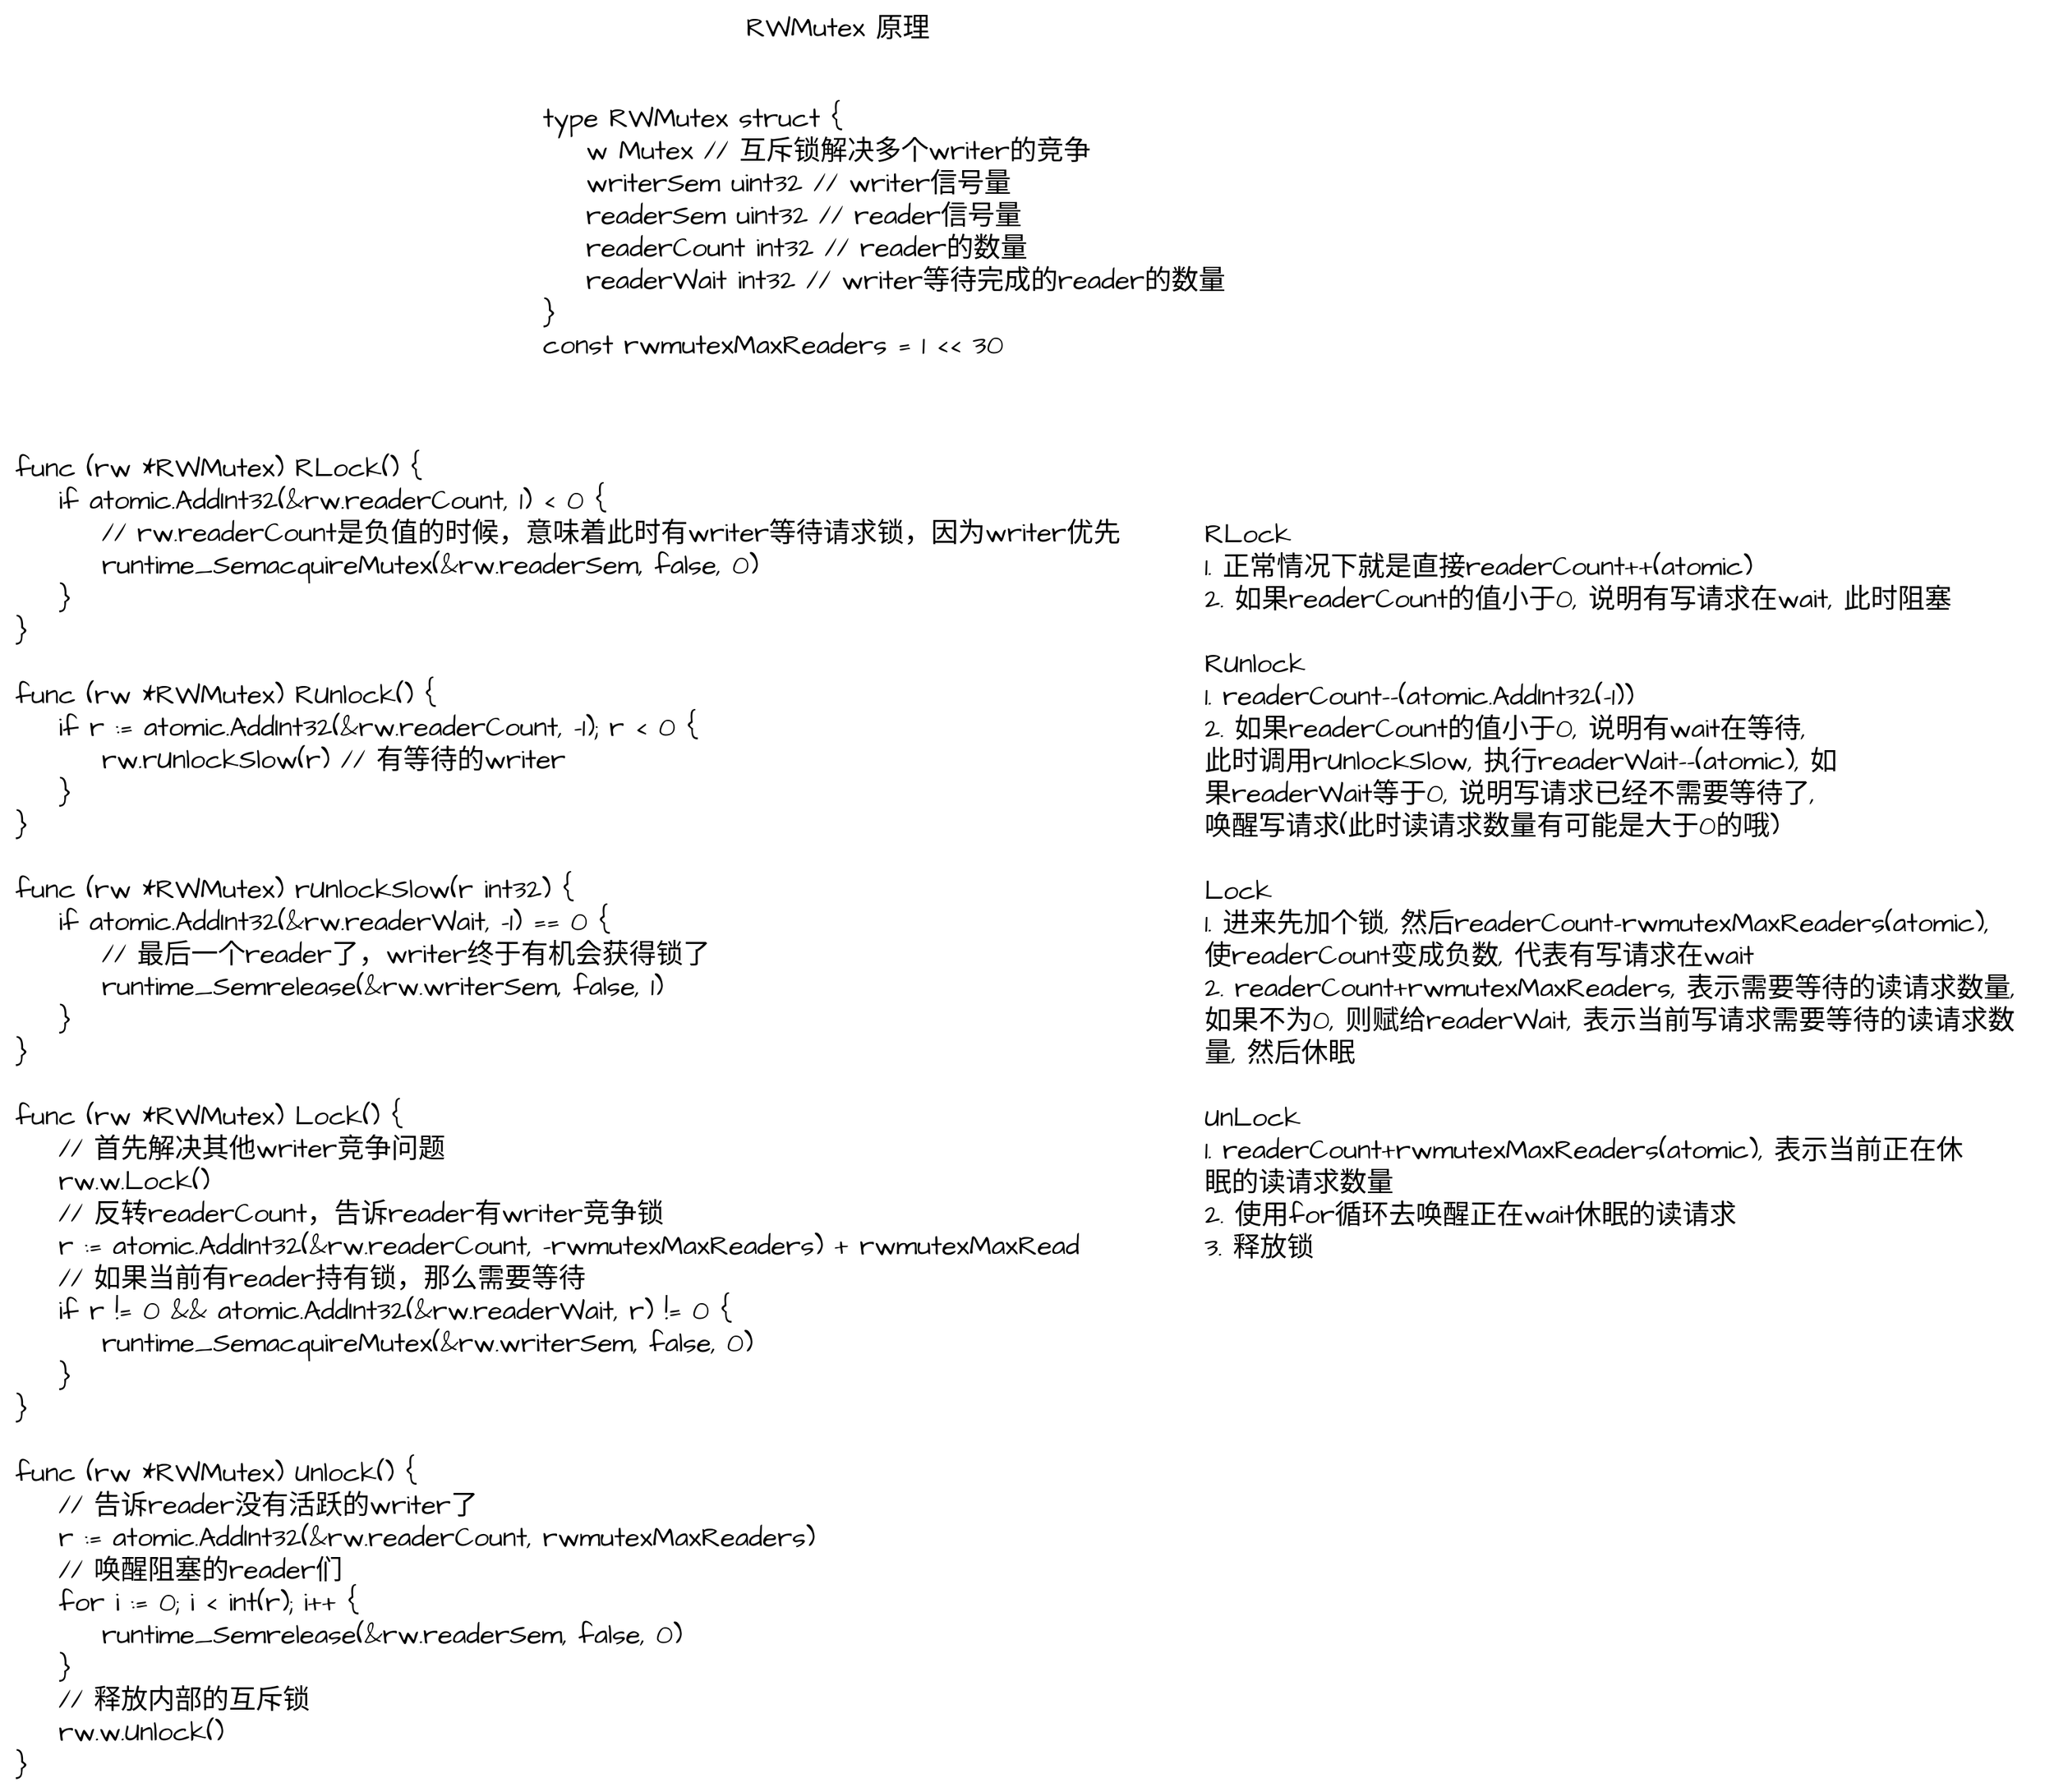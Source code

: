 <mxfile version="20.5.1" type="github">
  <diagram id="TceX393t4UuMsp8WdUJ8" name="第 1 页">
    <mxGraphModel dx="1422" dy="804" grid="1" gridSize="10" guides="1" tooltips="1" connect="1" arrows="1" fold="1" page="1" pageScale="1" pageWidth="1200" pageHeight="1920" math="0" shadow="0">
      <root>
        <mxCell id="0" />
        <mxCell id="1" parent="0" />
        <mxCell id="D6XNFb5UC1GtJaUE1ZK0-5" value="RWMutex&amp;nbsp;原理" style="text;html=1;align=center;verticalAlign=middle;resizable=0;points=[];autosize=1;strokeColor=none;fillColor=none;fontSize=20;fontFamily=Architects Daughter;sketch=1;hachureGap=4;jiggle=2;fontSource=https%3A%2F%2Ffonts.googleapis.com%2Fcss%3Ffamily%3DArchitects%2BDaughter;" vertex="1" parent="1">
          <mxGeometry x="700" y="104" width="160" height="40" as="geometry" />
        </mxCell>
        <mxCell id="D6XNFb5UC1GtJaUE1ZK0-6" value="&lt;div&gt;type RWMutex struct {&lt;/div&gt;&lt;div&gt;&amp;nbsp; &amp;nbsp; w Mutex // 互斥锁解决多个writer的竞争&lt;/div&gt;&lt;div&gt;&amp;nbsp; &amp;nbsp; writerSem uint32 // writer信号量&lt;/div&gt;&lt;div&gt;&amp;nbsp; &amp;nbsp; readerSem uint32 // reader信号量&lt;/div&gt;&lt;div&gt;&amp;nbsp; &amp;nbsp; readerCount int32 // reader的数量&lt;/div&gt;&lt;div&gt;&amp;nbsp; &amp;nbsp; readerWait int32 // writer等待完成的reader的数量&lt;/div&gt;&lt;div&gt;}&lt;/div&gt;&lt;div&gt;const rwmutexMaxReaders = 1 &amp;lt;&amp;lt; 30&lt;/div&gt;" style="text;html=1;align=left;verticalAlign=middle;resizable=0;points=[];autosize=1;strokeColor=none;fillColor=none;fontSize=20;fontFamily=Architects Daughter;sketch=1;hachureGap=4;jiggle=2;fontSource=https%3A%2F%2Ffonts.googleapis.com%2Fcss%3Ffamily%3DArchitects%2BDaughter;" vertex="1" parent="1">
          <mxGeometry x="560" y="170" width="530" height="210" as="geometry" />
        </mxCell>
        <mxCell id="D6XNFb5UC1GtJaUE1ZK0-7" value="&lt;div&gt;RLock&lt;/div&gt;&lt;div&gt;1. 正常情况下就是直接readerCount++(atomic)&lt;/div&gt;&lt;div&gt;2. 如果readerCount的值小于0, 说明有写请求在wait, 此时阻塞&lt;/div&gt;&lt;div&gt;&lt;br&gt;&lt;/div&gt;&lt;div&gt;RUnlock&lt;/div&gt;&lt;div&gt;1. readerCount--(atomic.AddInt32(-1))&lt;/div&gt;&lt;div&gt;2. 如果readerCount的值小于0, 说明有wait在等待,&amp;nbsp;&lt;/div&gt;&lt;div&gt;此时调用rUnlockSlow, 执行readerWait--(atomic), 如&lt;/div&gt;&lt;div&gt;果readerWait等于0, 说明写请求已经不需要等待了,&amp;nbsp;&lt;/div&gt;&lt;div&gt;唤醒写请求(此时读请求数量有可能是大于0的哦)&lt;/div&gt;&lt;div&gt;&lt;br&gt;&lt;/div&gt;&lt;div&gt;Lock&lt;/div&gt;&lt;div&gt;1. 进来先加个锁, 然后readerCount-rwmutexMaxReaders(atomic),&amp;nbsp;&lt;/div&gt;&lt;div&gt;使readerCount变成负数, 代表有写请求在wait&lt;/div&gt;&lt;div&gt;2. readerCount+rwmutexMaxReaders, 表示需要等待的读请求数量,&amp;nbsp;&lt;/div&gt;&lt;div&gt;如果不为0, 则赋给readerWait, 表示当前写请求需要等待的读请求数&lt;/div&gt;&lt;div&gt;量, 然后休眠&lt;/div&gt;&lt;div&gt;&lt;br&gt;&lt;/div&gt;&lt;div&gt;UnLock&lt;/div&gt;&lt;div&gt;1. readerCount+rwmutexMaxReaders(atomic), 表示当前正在休&lt;/div&gt;&lt;div&gt;眠的读请求数量&lt;/div&gt;&lt;div&gt;2. 使用for循环去唤醒正在wait休眠的读请求&lt;/div&gt;&lt;div&gt;3. 释放锁&lt;/div&gt;&lt;div&gt;&lt;br&gt;&lt;/div&gt;" style="text;html=1;align=left;verticalAlign=middle;resizable=0;points=[];autosize=1;strokeColor=none;fillColor=none;fontSize=20;fontFamily=Architects Daughter;sketch=1;hachureGap=4;jiggle=2;fontSource=https%3A%2F%2Ffonts.googleapis.com%2Fcss%3Ffamily%3DArchitects%2BDaughter;" vertex="1" parent="1">
          <mxGeometry x="1050" y="480" width="630" height="590" as="geometry" />
        </mxCell>
        <mxCell id="D6XNFb5UC1GtJaUE1ZK0-11" value="&lt;div style=&quot;text-align: left;&quot;&gt;&lt;span style=&quot;background-color: initial;&quot;&gt;func (rw *RWMutex) RLock() {&lt;/span&gt;&lt;/div&gt;&lt;div style=&quot;text-align: left;&quot;&gt;&lt;span style=&quot;background-color: initial;&quot;&gt;&amp;nbsp; &amp;nbsp; if atomic.AddInt32(&amp;amp;rw.readerCount, 1) &amp;lt; 0 {&lt;/span&gt;&lt;/div&gt;&lt;div style=&quot;text-align: left;&quot;&gt;&lt;span style=&quot;background-color: initial;&quot;&gt;&amp;nbsp; &amp;nbsp; &amp;nbsp; &amp;nbsp; // rw.readerCount是负值的时候，意味着此时有writer等待请求锁，因为writer优先&lt;/span&gt;&lt;/div&gt;&lt;div style=&quot;text-align: left;&quot;&gt;&lt;span style=&quot;background-color: initial;&quot;&gt;&amp;nbsp; &amp;nbsp; &amp;nbsp; &amp;nbsp; runtime_SemacquireMutex(&amp;amp;rw.readerSem, false, 0)&lt;/span&gt;&lt;/div&gt;&lt;div style=&quot;text-align: left;&quot;&gt;&lt;span style=&quot;background-color: initial;&quot;&gt;&amp;nbsp; &amp;nbsp; }&lt;/span&gt;&lt;/div&gt;&lt;div style=&quot;text-align: left;&quot;&gt;&lt;span style=&quot;background-color: initial;&quot;&gt;}&lt;/span&gt;&lt;/div&gt;&lt;div style=&quot;text-align: left;&quot;&gt;&lt;span style=&quot;background-color: initial;&quot;&gt;&lt;br&gt;&lt;/span&gt;&lt;/div&gt;&lt;div style=&quot;text-align: left;&quot;&gt;&lt;span style=&quot;background-color: initial;&quot;&gt;func (rw *RWMutex) RUnlock() {&lt;/span&gt;&lt;/div&gt;&lt;div style=&quot;text-align: left;&quot;&gt;&lt;span style=&quot;background-color: initial;&quot;&gt;&amp;nbsp; &amp;nbsp; if r := atomic.AddInt32(&amp;amp;rw.readerCount, -1); r &amp;lt; 0 {&lt;/span&gt;&lt;/div&gt;&lt;div style=&quot;text-align: left;&quot;&gt;&lt;span style=&quot;background-color: initial;&quot;&gt;&amp;nbsp; &amp;nbsp; &amp;nbsp; &amp;nbsp; rw.rUnlockSlow(r) // 有等待的writer&lt;/span&gt;&lt;/div&gt;&lt;div style=&quot;text-align: left;&quot;&gt;&lt;span style=&quot;background-color: initial;&quot;&gt;&amp;nbsp; &amp;nbsp; }&lt;/span&gt;&lt;/div&gt;&lt;div style=&quot;text-align: left;&quot;&gt;&lt;span style=&quot;background-color: initial;&quot;&gt;}&lt;/span&gt;&lt;/div&gt;&lt;div style=&quot;text-align: left;&quot;&gt;&lt;span style=&quot;background-color: initial;&quot;&gt;&lt;br&gt;&lt;/span&gt;&lt;/div&gt;&lt;div style=&quot;text-align: left;&quot;&gt;&lt;span style=&quot;background-color: initial;&quot;&gt;func (rw *RWMutex) rUnlockSlow(r int32) {&lt;/span&gt;&lt;/div&gt;&lt;div style=&quot;text-align: left;&quot;&gt;&lt;span style=&quot;background-color: initial;&quot;&gt;&amp;nbsp; &amp;nbsp; if atomic.AddInt32(&amp;amp;rw.readerWait, -1) == 0 {&lt;/span&gt;&lt;/div&gt;&lt;div style=&quot;text-align: left;&quot;&gt;&lt;span style=&quot;background-color: initial;&quot;&gt;&amp;nbsp; &amp;nbsp; &amp;nbsp; &amp;nbsp; // 最后一个reader了，writer终于有机会获得锁了&lt;/span&gt;&lt;/div&gt;&lt;div style=&quot;text-align: left;&quot;&gt;&lt;span style=&quot;background-color: initial;&quot;&gt;&amp;nbsp; &amp;nbsp; &amp;nbsp; &amp;nbsp; runtime_Semrelease(&amp;amp;rw.writerSem, false, 1)&lt;/span&gt;&lt;/div&gt;&lt;div style=&quot;text-align: left;&quot;&gt;&lt;span style=&quot;background-color: initial;&quot;&gt;&amp;nbsp; &amp;nbsp; }&lt;/span&gt;&lt;/div&gt;&lt;div style=&quot;text-align: left;&quot;&gt;&lt;span style=&quot;background-color: initial;&quot;&gt;}&lt;/span&gt;&lt;/div&gt;&lt;div style=&quot;text-align: left;&quot;&gt;&lt;span style=&quot;background-color: initial;&quot;&gt;&lt;br&gt;&lt;/span&gt;&lt;/div&gt;&lt;div style=&quot;text-align: left;&quot;&gt;&lt;div&gt;&lt;span style=&quot;background-color: initial;&quot;&gt;func (rw *RWMutex) Lock() {&lt;/span&gt;&lt;/div&gt;&lt;div&gt;&lt;span style=&quot;background-color: initial;&quot;&gt;&amp;nbsp; &amp;nbsp; // 首先解决其他writer竞争问题&lt;/span&gt;&lt;/div&gt;&lt;div&gt;&lt;span style=&quot;background-color: initial;&quot;&gt;&amp;nbsp; &amp;nbsp; rw.w.Lock()&lt;/span&gt;&lt;/div&gt;&lt;div&gt;&lt;span style=&quot;background-color: initial;&quot;&gt;&amp;nbsp; &amp;nbsp; // 反转readerCount，告诉reader有writer竞争锁&lt;/span&gt;&lt;/div&gt;&lt;div&gt;&lt;span style=&quot;background-color: initial;&quot;&gt;&amp;nbsp; &amp;nbsp; r := atomic.AddInt32(&amp;amp;rw.readerCount, -rwmutexMaxReaders) + rwmutexMaxRead&lt;/span&gt;&lt;/div&gt;&lt;div&gt;&lt;span style=&quot;background-color: initial;&quot;&gt;&amp;nbsp; &amp;nbsp; // 如果当前有reader持有锁，那么需要等待&lt;/span&gt;&lt;/div&gt;&lt;div&gt;&lt;span style=&quot;background-color: initial;&quot;&gt;&amp;nbsp; &amp;nbsp; if r != 0 &amp;amp;&amp;amp; atomic.AddInt32(&amp;amp;rw.readerWait, r) != 0 {&lt;/span&gt;&lt;/div&gt;&lt;div&gt;&lt;span style=&quot;background-color: initial;&quot;&gt;&amp;nbsp; &amp;nbsp; &amp;nbsp; &amp;nbsp; runtime_SemacquireMutex(&amp;amp;rw.writerSem, false, 0)&lt;/span&gt;&lt;/div&gt;&lt;div&gt;&lt;span style=&quot;background-color: initial;&quot;&gt;&amp;nbsp; &amp;nbsp; }&lt;/span&gt;&lt;/div&gt;&lt;div&gt;&lt;span style=&quot;background-color: initial;&quot;&gt;}&lt;/span&gt;&lt;/div&gt;&lt;div&gt;&lt;span style=&quot;background-color: initial;&quot;&gt;&lt;br&gt;&lt;/span&gt;&lt;/div&gt;&lt;div&gt;&lt;div&gt;&lt;span style=&quot;background-color: initial;&quot;&gt;func (rw *RWMutex) Unlock() {&lt;/span&gt;&lt;/div&gt;&lt;div&gt;&lt;span style=&quot;background-color: initial;&quot;&gt;&amp;nbsp; &amp;nbsp; // 告诉reader没有活跃的writer了&lt;/span&gt;&lt;/div&gt;&lt;div&gt;&lt;span style=&quot;background-color: initial;&quot;&gt;&amp;nbsp; &amp;nbsp; r := atomic.AddInt32(&amp;amp;rw.readerCount, rwmutexMaxReaders)&lt;/span&gt;&lt;/div&gt;&lt;div&gt;&lt;span style=&quot;background-color: initial;&quot;&gt;&amp;nbsp; &amp;nbsp; // 唤醒阻塞的reader们&lt;/span&gt;&lt;/div&gt;&lt;div&gt;&lt;span style=&quot;background-color: initial;&quot;&gt;&amp;nbsp; &amp;nbsp; for i := 0; i &amp;lt; int(r); i++ {&lt;/span&gt;&lt;/div&gt;&lt;div&gt;&lt;span style=&quot;background-color: initial;&quot;&gt;&amp;nbsp; &amp;nbsp; &amp;nbsp; &amp;nbsp; runtime_Semrelease(&amp;amp;rw.readerSem, false, 0)&lt;/span&gt;&lt;/div&gt;&lt;div&gt;&lt;span style=&quot;background-color: initial;&quot;&gt;&amp;nbsp; &amp;nbsp; }&lt;/span&gt;&lt;/div&gt;&lt;div&gt;&lt;span style=&quot;background-color: initial;&quot;&gt;&amp;nbsp; &amp;nbsp; // 释放内部的互斥锁&lt;/span&gt;&lt;/div&gt;&lt;div&gt;&lt;span style=&quot;background-color: initial;&quot;&gt;&amp;nbsp; &amp;nbsp; rw.w.Unlock()&lt;/span&gt;&lt;/div&gt;&lt;div&gt;&lt;span style=&quot;background-color: initial;&quot;&gt;}&lt;/span&gt;&lt;/div&gt;&lt;/div&gt;&lt;/div&gt;" style="text;html=1;align=center;verticalAlign=middle;resizable=0;points=[];autosize=1;strokeColor=none;fillColor=none;fontSize=20;fontFamily=Architects Daughter;sketch=1;hachureGap=4;jiggle=2;fontSource=https%3A%2F%2Ffonts.googleapis.com%2Fcss%3Ffamily%3DArchitects%2BDaughter;" vertex="1" parent="1">
          <mxGeometry x="160" y="430" width="840" height="1000" as="geometry" />
        </mxCell>
        <mxCell id="D6XNFb5UC1GtJaUE1ZK0-12" value="&lt;div style=&quot;text-align: left;&quot;&gt;&lt;br&gt;&lt;/div&gt;" style="text;html=1;align=center;verticalAlign=middle;resizable=0;points=[];autosize=1;strokeColor=none;fillColor=none;fontSize=20;fontFamily=Architects Daughter;sketch=1;hachureGap=4;jiggle=2;fontSource=https%3A%2F%2Ffonts.googleapis.com%2Fcss%3Ffamily%3DArchitects%2BDaughter;" vertex="1" parent="1">
          <mxGeometry x="515" y="995" width="20" height="40" as="geometry" />
        </mxCell>
        <mxCell id="D6XNFb5UC1GtJaUE1ZK0-13" value="&lt;div style=&quot;text-align: left;&quot;&gt;&lt;br&gt;&lt;/div&gt;" style="text;html=1;align=center;verticalAlign=middle;resizable=0;points=[];autosize=1;strokeColor=none;fillColor=none;fontSize=20;fontFamily=Architects Daughter;sketch=1;hachureGap=4;jiggle=2;fontSource=https%3A%2F%2Ffonts.googleapis.com%2Fcss%3Ffamily%3DArchitects%2BDaughter;" vertex="1" parent="1">
          <mxGeometry x="420" y="1285" width="20" height="40" as="geometry" />
        </mxCell>
      </root>
    </mxGraphModel>
  </diagram>
</mxfile>
